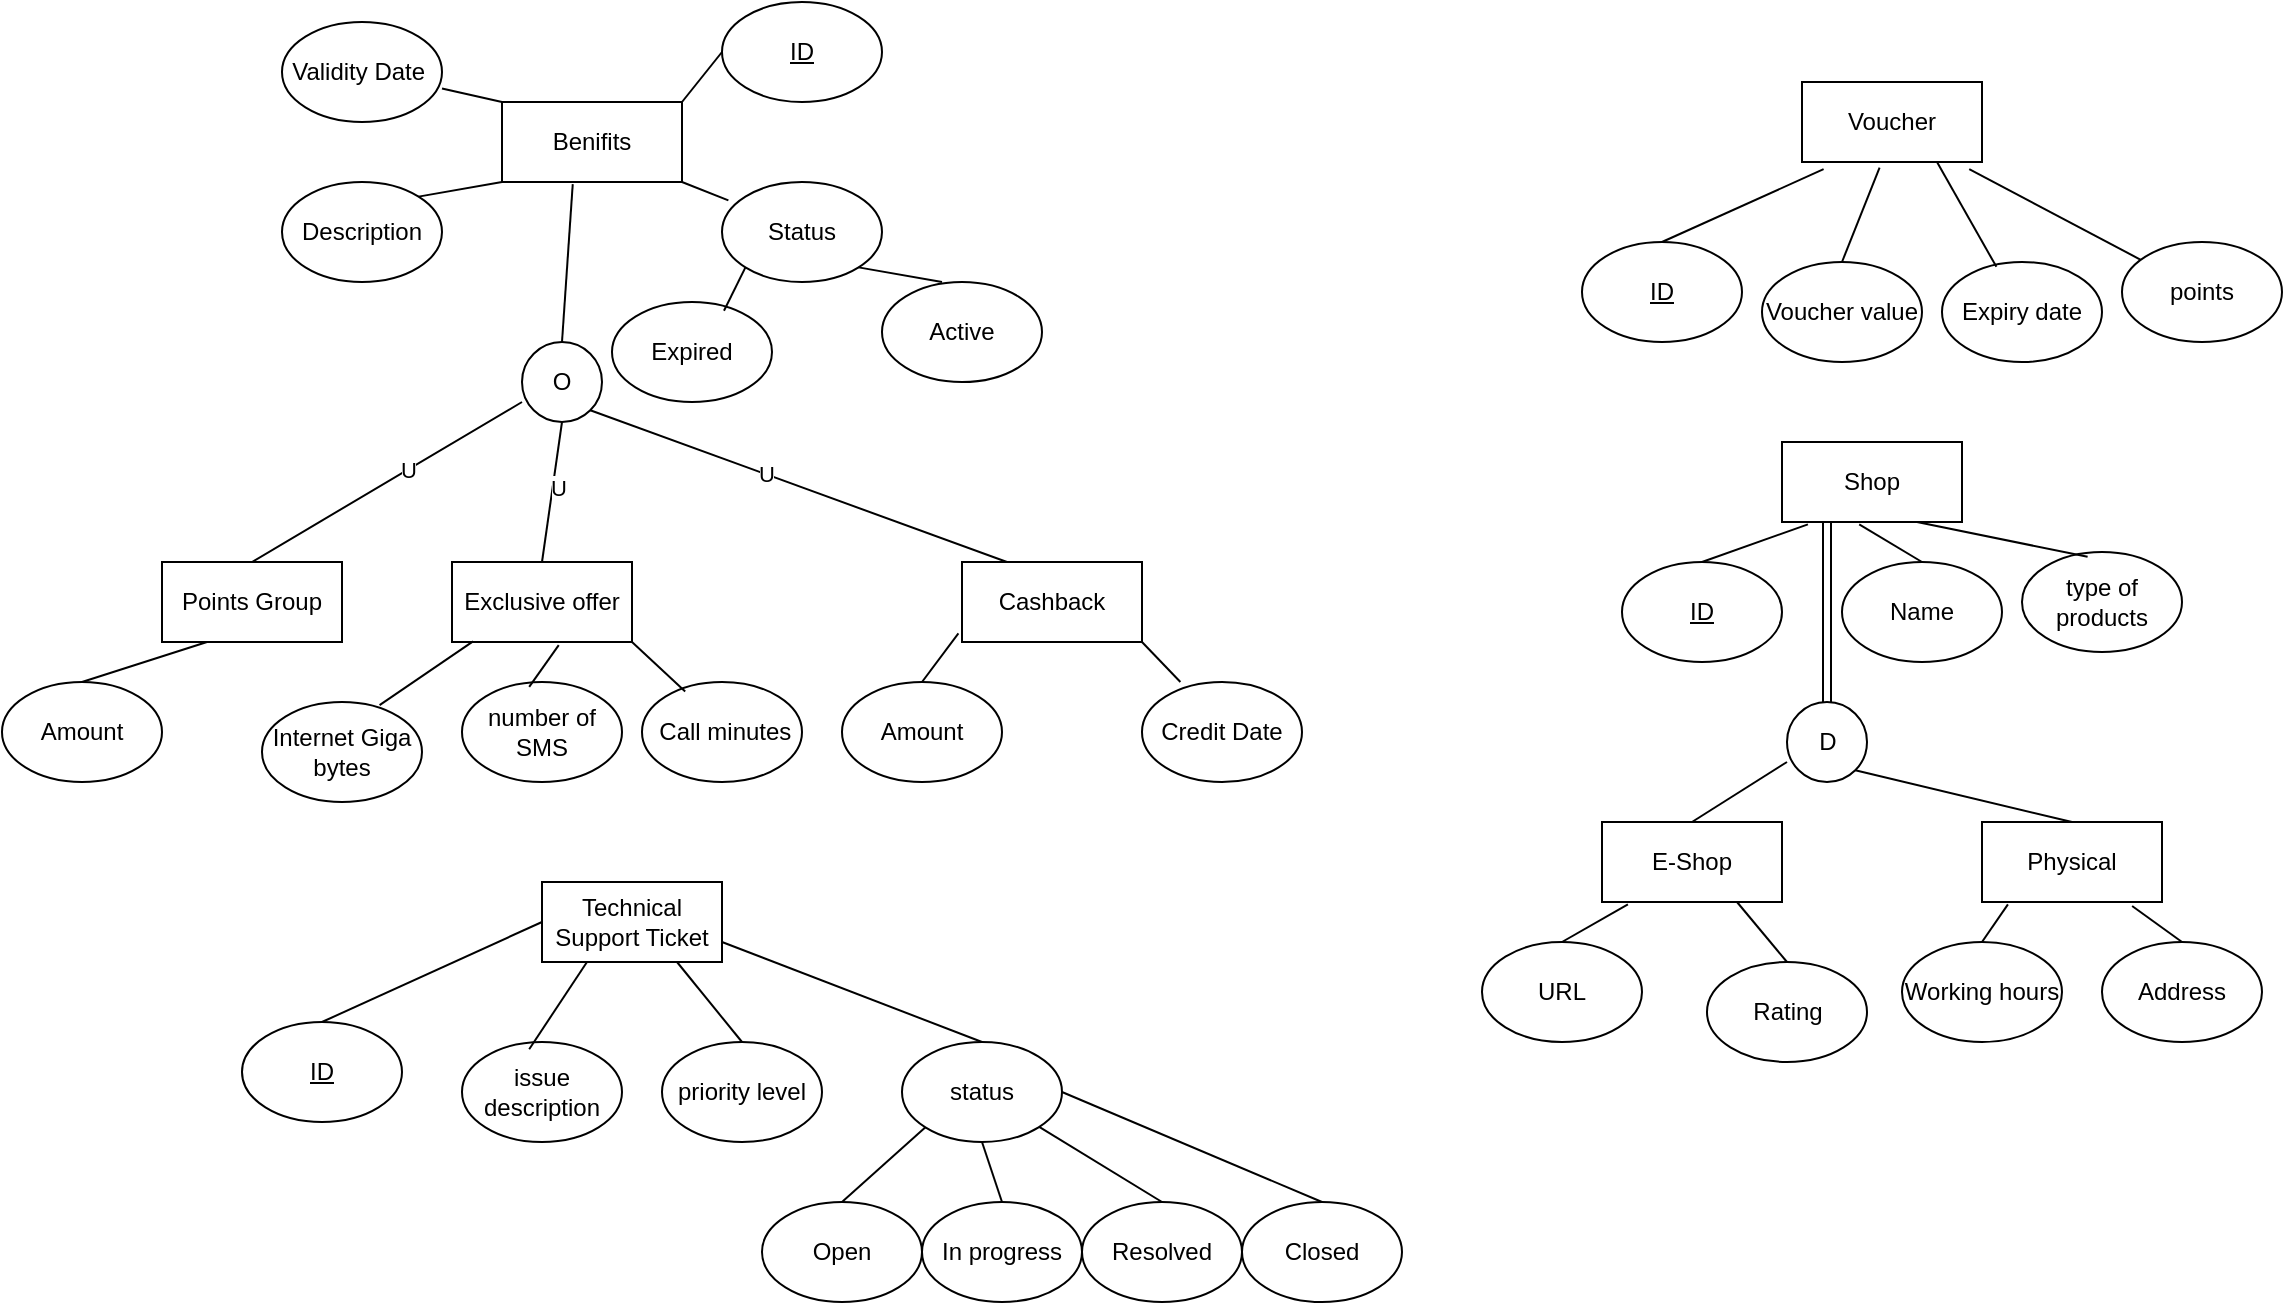 <mxfile version="24.7.16">
  <diagram name="Page-1" id="bzFrpl2pj5LAW_aKo6UX">
    <mxGraphModel dx="1050" dy="522" grid="1" gridSize="10" guides="1" tooltips="1" connect="1" arrows="1" fold="1" page="1" pageScale="1" pageWidth="1169" pageHeight="1654" math="0" shadow="0">
      <root>
        <mxCell id="0" />
        <mxCell id="1" parent="0" />
        <mxCell id="9BoYEC_utU_tpTVn1mRY-117" value="Benifits" style="rounded=0;whiteSpace=wrap;html=1;" vertex="1" parent="1">
          <mxGeometry x="250" y="50" width="90" height="40" as="geometry" />
        </mxCell>
        <mxCell id="9BoYEC_utU_tpTVn1mRY-118" value="&lt;u&gt;ID&lt;/u&gt;" style="ellipse;whiteSpace=wrap;html=1;" vertex="1" parent="1">
          <mxGeometry x="360" width="80" height="50" as="geometry" />
        </mxCell>
        <mxCell id="9BoYEC_utU_tpTVn1mRY-119" value="Validity Date&amp;nbsp;" style="ellipse;whiteSpace=wrap;html=1;" vertex="1" parent="1">
          <mxGeometry x="140" y="10" width="80" height="50" as="geometry" />
        </mxCell>
        <mxCell id="9BoYEC_utU_tpTVn1mRY-120" value="Status" style="ellipse;whiteSpace=wrap;html=1;" vertex="1" parent="1">
          <mxGeometry x="360" y="90" width="80" height="50" as="geometry" />
        </mxCell>
        <mxCell id="9BoYEC_utU_tpTVn1mRY-121" value="Description" style="ellipse;whiteSpace=wrap;html=1;" vertex="1" parent="1">
          <mxGeometry x="140" y="90" width="80" height="50" as="geometry" />
        </mxCell>
        <mxCell id="9BoYEC_utU_tpTVn1mRY-122" value="Active" style="ellipse;whiteSpace=wrap;html=1;" vertex="1" parent="1">
          <mxGeometry x="440" y="140" width="80" height="50" as="geometry" />
        </mxCell>
        <mxCell id="9BoYEC_utU_tpTVn1mRY-123" value="Expired" style="ellipse;whiteSpace=wrap;html=1;" vertex="1" parent="1">
          <mxGeometry x="305" y="150" width="80" height="50" as="geometry" />
        </mxCell>
        <mxCell id="9BoYEC_utU_tpTVn1mRY-124" value="" style="endArrow=none;html=1;rounded=0;entryX=0;entryY=1;entryDx=0;entryDy=0;exitX=0.7;exitY=0.088;exitDx=0;exitDy=0;exitPerimeter=0;" edge="1" parent="1" source="9BoYEC_utU_tpTVn1mRY-123" target="9BoYEC_utU_tpTVn1mRY-120">
          <mxGeometry width="50" height="50" relative="1" as="geometry">
            <mxPoint x="420" y="280" as="sourcePoint" />
            <mxPoint x="470" y="230" as="targetPoint" />
          </mxGeometry>
        </mxCell>
        <mxCell id="9BoYEC_utU_tpTVn1mRY-125" value="" style="endArrow=none;html=1;rounded=0;exitX=1;exitY=0;exitDx=0;exitDy=0;entryX=0;entryY=1;entryDx=0;entryDy=0;" edge="1" parent="1" source="9BoYEC_utU_tpTVn1mRY-121" target="9BoYEC_utU_tpTVn1mRY-117">
          <mxGeometry width="50" height="50" relative="1" as="geometry">
            <mxPoint x="220" y="110" as="sourcePoint" />
            <mxPoint x="270" y="60" as="targetPoint" />
          </mxGeometry>
        </mxCell>
        <mxCell id="9BoYEC_utU_tpTVn1mRY-126" value="" style="endArrow=none;html=1;rounded=0;entryX=1;entryY=1;entryDx=0;entryDy=0;exitX=0.375;exitY=0;exitDx=0;exitDy=0;exitPerimeter=0;" edge="1" parent="1" source="9BoYEC_utU_tpTVn1mRY-122" target="9BoYEC_utU_tpTVn1mRY-120">
          <mxGeometry width="50" height="50" relative="1" as="geometry">
            <mxPoint x="480" y="210" as="sourcePoint" />
            <mxPoint x="530" y="160" as="targetPoint" />
          </mxGeometry>
        </mxCell>
        <mxCell id="9BoYEC_utU_tpTVn1mRY-127" value="" style="endArrow=none;html=1;rounded=0;entryX=0;entryY=0.5;entryDx=0;entryDy=0;exitX=1;exitY=0;exitDx=0;exitDy=0;" edge="1" parent="1" source="9BoYEC_utU_tpTVn1mRY-117" target="9BoYEC_utU_tpTVn1mRY-118">
          <mxGeometry width="50" height="50" relative="1" as="geometry">
            <mxPoint x="390" y="40" as="sourcePoint" />
            <mxPoint x="440" y="-10" as="targetPoint" />
          </mxGeometry>
        </mxCell>
        <mxCell id="9BoYEC_utU_tpTVn1mRY-128" value="" style="endArrow=none;html=1;rounded=0;entryX=0;entryY=0;entryDx=0;entryDy=0;exitX=1;exitY=0.664;exitDx=0;exitDy=0;exitPerimeter=0;" edge="1" parent="1" source="9BoYEC_utU_tpTVn1mRY-119" target="9BoYEC_utU_tpTVn1mRY-117">
          <mxGeometry width="50" height="50" relative="1" as="geometry">
            <mxPoint x="200" y="80" as="sourcePoint" />
            <mxPoint x="250" y="30" as="targetPoint" />
          </mxGeometry>
        </mxCell>
        <mxCell id="9BoYEC_utU_tpTVn1mRY-129" value="" style="endArrow=none;html=1;rounded=0;entryX=0.04;entryY=0.184;entryDx=0;entryDy=0;entryPerimeter=0;exitX=1;exitY=1;exitDx=0;exitDy=0;" edge="1" parent="1" source="9BoYEC_utU_tpTVn1mRY-117" target="9BoYEC_utU_tpTVn1mRY-120">
          <mxGeometry width="50" height="50" relative="1" as="geometry">
            <mxPoint x="370" y="170" as="sourcePoint" />
            <mxPoint x="420" y="120" as="targetPoint" />
          </mxGeometry>
        </mxCell>
        <mxCell id="9BoYEC_utU_tpTVn1mRY-130" value="Points Group" style="rounded=0;whiteSpace=wrap;html=1;" vertex="1" parent="1">
          <mxGeometry x="80" y="280" width="90" height="40" as="geometry" />
        </mxCell>
        <mxCell id="9BoYEC_utU_tpTVn1mRY-131" value="Amount" style="ellipse;whiteSpace=wrap;html=1;" vertex="1" parent="1">
          <mxGeometry y="340" width="80" height="50" as="geometry" />
        </mxCell>
        <mxCell id="9BoYEC_utU_tpTVn1mRY-132" value="" style="endArrow=none;html=1;rounded=0;exitX=0.5;exitY=0;exitDx=0;exitDy=0;entryX=0.25;entryY=1;entryDx=0;entryDy=0;" edge="1" parent="1" source="9BoYEC_utU_tpTVn1mRY-131" target="9BoYEC_utU_tpTVn1mRY-130">
          <mxGeometry width="50" height="50" relative="1" as="geometry">
            <mxPoint x="-80" y="450" as="sourcePoint" />
            <mxPoint x="-30" y="400" as="targetPoint" />
          </mxGeometry>
        </mxCell>
        <mxCell id="9BoYEC_utU_tpTVn1mRY-133" value="Exclusive offer" style="rounded=0;whiteSpace=wrap;html=1;" vertex="1" parent="1">
          <mxGeometry x="225" y="280" width="90" height="40" as="geometry" />
        </mxCell>
        <mxCell id="9BoYEC_utU_tpTVn1mRY-134" value="Internet Giga bytes" style="ellipse;whiteSpace=wrap;html=1;" vertex="1" parent="1">
          <mxGeometry x="130" y="350" width="80" height="50" as="geometry" />
        </mxCell>
        <mxCell id="9BoYEC_utU_tpTVn1mRY-135" value="number of SMS" style="ellipse;whiteSpace=wrap;html=1;" vertex="1" parent="1">
          <mxGeometry x="230" y="340" width="80" height="50" as="geometry" />
        </mxCell>
        <mxCell id="9BoYEC_utU_tpTVn1mRY-136" value="&amp;nbsp;Call minutes" style="ellipse;whiteSpace=wrap;html=1;" vertex="1" parent="1">
          <mxGeometry x="320" y="340" width="80" height="50" as="geometry" />
        </mxCell>
        <mxCell id="9BoYEC_utU_tpTVn1mRY-137" value="" style="endArrow=none;html=1;rounded=0;exitX=0.735;exitY=0.032;exitDx=0;exitDy=0;exitPerimeter=0;entryX=0.117;entryY=0.993;entryDx=0;entryDy=0;entryPerimeter=0;" edge="1" parent="1" source="9BoYEC_utU_tpTVn1mRY-134" target="9BoYEC_utU_tpTVn1mRY-133">
          <mxGeometry width="50" height="50" relative="1" as="geometry">
            <mxPoint x="190" y="460" as="sourcePoint" />
            <mxPoint x="240" y="410" as="targetPoint" />
          </mxGeometry>
        </mxCell>
        <mxCell id="9BoYEC_utU_tpTVn1mRY-138" value="" style="endArrow=none;html=1;rounded=0;exitX=0.42;exitY=0.048;exitDx=0;exitDy=0;exitPerimeter=0;entryX=0.593;entryY=1.04;entryDx=0;entryDy=0;entryPerimeter=0;" edge="1" parent="1" source="9BoYEC_utU_tpTVn1mRY-135" target="9BoYEC_utU_tpTVn1mRY-133">
          <mxGeometry width="50" height="50" relative="1" as="geometry">
            <mxPoint x="240" y="460" as="sourcePoint" />
            <mxPoint x="290" y="410" as="targetPoint" />
          </mxGeometry>
        </mxCell>
        <mxCell id="9BoYEC_utU_tpTVn1mRY-139" value="" style="endArrow=none;html=1;rounded=0;exitX=0.27;exitY=0.096;exitDx=0;exitDy=0;exitPerimeter=0;entryX=1;entryY=1;entryDx=0;entryDy=0;" edge="1" parent="1" source="9BoYEC_utU_tpTVn1mRY-136" target="9BoYEC_utU_tpTVn1mRY-133">
          <mxGeometry width="50" height="50" relative="1" as="geometry">
            <mxPoint x="390" y="440" as="sourcePoint" />
            <mxPoint x="440" y="390" as="targetPoint" />
          </mxGeometry>
        </mxCell>
        <mxCell id="9BoYEC_utU_tpTVn1mRY-140" value="Cashback" style="rounded=0;whiteSpace=wrap;html=1;" vertex="1" parent="1">
          <mxGeometry x="480" y="280" width="90" height="40" as="geometry" />
        </mxCell>
        <mxCell id="9BoYEC_utU_tpTVn1mRY-141" value="Amount" style="ellipse;whiteSpace=wrap;html=1;" vertex="1" parent="1">
          <mxGeometry x="420" y="340" width="80" height="50" as="geometry" />
        </mxCell>
        <mxCell id="9BoYEC_utU_tpTVn1mRY-142" value="" style="endArrow=none;html=1;rounded=0;exitX=0.5;exitY=0;exitDx=0;exitDy=0;entryX=-0.02;entryY=0.893;entryDx=0;entryDy=0;entryPerimeter=0;" edge="1" parent="1" source="9BoYEC_utU_tpTVn1mRY-141" target="9BoYEC_utU_tpTVn1mRY-140">
          <mxGeometry width="50" height="50" relative="1" as="geometry">
            <mxPoint x="560" y="460" as="sourcePoint" />
            <mxPoint x="610" y="410" as="targetPoint" />
          </mxGeometry>
        </mxCell>
        <mxCell id="9BoYEC_utU_tpTVn1mRY-143" value="Credit Date" style="ellipse;whiteSpace=wrap;html=1;" vertex="1" parent="1">
          <mxGeometry x="570" y="340" width="80" height="50" as="geometry" />
        </mxCell>
        <mxCell id="9BoYEC_utU_tpTVn1mRY-144" value="" style="endArrow=none;html=1;rounded=0;entryX=1;entryY=1;entryDx=0;entryDy=0;exitX=0.24;exitY=0;exitDx=0;exitDy=0;exitPerimeter=0;" edge="1" parent="1" source="9BoYEC_utU_tpTVn1mRY-143" target="9BoYEC_utU_tpTVn1mRY-140">
          <mxGeometry width="50" height="50" relative="1" as="geometry">
            <mxPoint x="740" y="480" as="sourcePoint" />
            <mxPoint x="790" y="430" as="targetPoint" />
          </mxGeometry>
        </mxCell>
        <mxCell id="9BoYEC_utU_tpTVn1mRY-145" value="O" style="ellipse;whiteSpace=wrap;html=1;aspect=fixed;" vertex="1" parent="1">
          <mxGeometry x="260" y="170" width="40" height="40" as="geometry" />
        </mxCell>
        <mxCell id="9BoYEC_utU_tpTVn1mRY-146" value="" style="endArrow=none;html=1;rounded=0;exitX=0.5;exitY=0;exitDx=0;exitDy=0;entryX=0.5;entryY=1;entryDx=0;entryDy=0;" edge="1" parent="1" source="9BoYEC_utU_tpTVn1mRY-133" target="9BoYEC_utU_tpTVn1mRY-145">
          <mxGeometry width="50" height="50" relative="1" as="geometry">
            <mxPoint x="240" y="310" as="sourcePoint" />
            <mxPoint x="290" y="260" as="targetPoint" />
          </mxGeometry>
        </mxCell>
        <mxCell id="9BoYEC_utU_tpTVn1mRY-147" value="U" style="edgeLabel;html=1;align=center;verticalAlign=middle;resizable=0;points=[];" vertex="1" connectable="0" parent="9BoYEC_utU_tpTVn1mRY-146">
          <mxGeometry x="0.056" y="-2" relative="1" as="geometry">
            <mxPoint as="offset" />
          </mxGeometry>
        </mxCell>
        <mxCell id="9BoYEC_utU_tpTVn1mRY-148" value="" style="endArrow=none;html=1;rounded=0;entryX=0;entryY=0.75;entryDx=0;entryDy=0;entryPerimeter=0;exitX=0.5;exitY=0;exitDx=0;exitDy=0;" edge="1" parent="1" source="9BoYEC_utU_tpTVn1mRY-130" target="9BoYEC_utU_tpTVn1mRY-145">
          <mxGeometry width="50" height="50" relative="1" as="geometry">
            <mxPoint x="30" y="350" as="sourcePoint" />
            <mxPoint x="80" y="300" as="targetPoint" />
          </mxGeometry>
        </mxCell>
        <mxCell id="9BoYEC_utU_tpTVn1mRY-149" value="U" style="edgeLabel;html=1;align=center;verticalAlign=middle;resizable=0;points=[];" vertex="1" connectable="0" parent="9BoYEC_utU_tpTVn1mRY-148">
          <mxGeometry x="0.152" relative="1" as="geometry">
            <mxPoint as="offset" />
          </mxGeometry>
        </mxCell>
        <mxCell id="9BoYEC_utU_tpTVn1mRY-150" value="" style="endArrow=none;html=1;rounded=0;entryX=1;entryY=1;entryDx=0;entryDy=0;exitX=0.25;exitY=0;exitDx=0;exitDy=0;" edge="1" parent="1" source="9BoYEC_utU_tpTVn1mRY-140" target="9BoYEC_utU_tpTVn1mRY-145">
          <mxGeometry width="50" height="50" relative="1" as="geometry">
            <mxPoint x="450" y="350" as="sourcePoint" />
            <mxPoint x="500" y="300" as="targetPoint" />
          </mxGeometry>
        </mxCell>
        <mxCell id="9BoYEC_utU_tpTVn1mRY-151" value="U" style="edgeLabel;html=1;align=center;verticalAlign=middle;resizable=0;points=[];" vertex="1" connectable="0" parent="9BoYEC_utU_tpTVn1mRY-150">
          <mxGeometry x="0.154" relative="1" as="geometry">
            <mxPoint as="offset" />
          </mxGeometry>
        </mxCell>
        <mxCell id="9BoYEC_utU_tpTVn1mRY-152" value="" style="endArrow=none;html=1;rounded=0;entryX=0.393;entryY=1.027;entryDx=0;entryDy=0;entryPerimeter=0;exitX=0.5;exitY=0;exitDx=0;exitDy=0;" edge="1" parent="1" source="9BoYEC_utU_tpTVn1mRY-145" target="9BoYEC_utU_tpTVn1mRY-117">
          <mxGeometry width="50" height="50" relative="1" as="geometry">
            <mxPoint x="290" y="220" as="sourcePoint" />
            <mxPoint x="340" y="170" as="targetPoint" />
          </mxGeometry>
        </mxCell>
        <mxCell id="9BoYEC_utU_tpTVn1mRY-154" value="Voucher" style="rounded=0;whiteSpace=wrap;html=1;" vertex="1" parent="1">
          <mxGeometry x="900" y="40" width="90" height="40" as="geometry" />
        </mxCell>
        <mxCell id="9BoYEC_utU_tpTVn1mRY-192" value="&lt;u&gt;ID&lt;/u&gt;" style="ellipse;whiteSpace=wrap;html=1;" vertex="1" parent="1">
          <mxGeometry x="790" y="120" width="80" height="50" as="geometry" />
        </mxCell>
        <mxCell id="9BoYEC_utU_tpTVn1mRY-193" value="Voucher value" style="ellipse;whiteSpace=wrap;html=1;" vertex="1" parent="1">
          <mxGeometry x="880" y="130" width="80" height="50" as="geometry" />
        </mxCell>
        <mxCell id="9BoYEC_utU_tpTVn1mRY-194" value="Expiry date" style="ellipse;whiteSpace=wrap;html=1;" vertex="1" parent="1">
          <mxGeometry x="970" y="130" width="80" height="50" as="geometry" />
        </mxCell>
        <mxCell id="9BoYEC_utU_tpTVn1mRY-195" value="points" style="ellipse;whiteSpace=wrap;html=1;" vertex="1" parent="1">
          <mxGeometry x="1060" y="120" width="80" height="50" as="geometry" />
        </mxCell>
        <mxCell id="9BoYEC_utU_tpTVn1mRY-197" value="" style="endArrow=none;html=1;rounded=0;entryX=0.12;entryY=1.09;entryDx=0;entryDy=0;entryPerimeter=0;exitX=0.5;exitY=0;exitDx=0;exitDy=0;" edge="1" parent="1" source="9BoYEC_utU_tpTVn1mRY-192" target="9BoYEC_utU_tpTVn1mRY-154">
          <mxGeometry width="50" height="50" relative="1" as="geometry">
            <mxPoint x="850" y="120" as="sourcePoint" />
            <mxPoint x="900" y="70" as="targetPoint" />
          </mxGeometry>
        </mxCell>
        <mxCell id="9BoYEC_utU_tpTVn1mRY-199" value="" style="endArrow=none;html=1;rounded=0;exitX=0.5;exitY=0;exitDx=0;exitDy=0;entryX=0.431;entryY=1.07;entryDx=0;entryDy=0;entryPerimeter=0;" edge="1" parent="1" source="9BoYEC_utU_tpTVn1mRY-193" target="9BoYEC_utU_tpTVn1mRY-154">
          <mxGeometry width="50" height="50" relative="1" as="geometry">
            <mxPoint x="900" y="130" as="sourcePoint" />
            <mxPoint x="950" y="80" as="targetPoint" />
          </mxGeometry>
        </mxCell>
        <mxCell id="9BoYEC_utU_tpTVn1mRY-200" value="" style="endArrow=none;html=1;rounded=0;entryX=0.75;entryY=1;entryDx=0;entryDy=0;exitX=0.34;exitY=0.048;exitDx=0;exitDy=0;exitPerimeter=0;" edge="1" parent="1" source="9BoYEC_utU_tpTVn1mRY-194" target="9BoYEC_utU_tpTVn1mRY-154">
          <mxGeometry width="50" height="50" relative="1" as="geometry">
            <mxPoint x="1020" y="140" as="sourcePoint" />
            <mxPoint x="1070" y="90" as="targetPoint" />
          </mxGeometry>
        </mxCell>
        <mxCell id="9BoYEC_utU_tpTVn1mRY-201" value="" style="endArrow=none;html=1;rounded=0;entryX=0.929;entryY=1.09;entryDx=0;entryDy=0;entryPerimeter=0;" edge="1" parent="1" source="9BoYEC_utU_tpTVn1mRY-195" target="9BoYEC_utU_tpTVn1mRY-154">
          <mxGeometry width="50" height="50" relative="1" as="geometry">
            <mxPoint x="1050" y="100" as="sourcePoint" />
            <mxPoint x="1100" y="50" as="targetPoint" />
          </mxGeometry>
        </mxCell>
        <mxCell id="9BoYEC_utU_tpTVn1mRY-202" value="Shop" style="rounded=0;whiteSpace=wrap;html=1;" vertex="1" parent="1">
          <mxGeometry x="890" y="220" width="90" height="40" as="geometry" />
        </mxCell>
        <mxCell id="9BoYEC_utU_tpTVn1mRY-203" value="&lt;u&gt;ID&lt;/u&gt;" style="ellipse;whiteSpace=wrap;html=1;" vertex="1" parent="1">
          <mxGeometry x="810" y="280" width="80" height="50" as="geometry" />
        </mxCell>
        <mxCell id="9BoYEC_utU_tpTVn1mRY-204" value="Name" style="ellipse;whiteSpace=wrap;html=1;" vertex="1" parent="1">
          <mxGeometry x="920" y="280" width="80" height="50" as="geometry" />
        </mxCell>
        <mxCell id="9BoYEC_utU_tpTVn1mRY-205" value="type of products" style="ellipse;whiteSpace=wrap;html=1;" vertex="1" parent="1">
          <mxGeometry x="1010" y="275" width="80" height="50" as="geometry" />
        </mxCell>
        <mxCell id="9BoYEC_utU_tpTVn1mRY-206" value="" style="endArrow=none;html=1;rounded=0;exitX=0.5;exitY=0;exitDx=0;exitDy=0;entryX=0.144;entryY=1.03;entryDx=0;entryDy=0;entryPerimeter=0;" edge="1" parent="1" source="9BoYEC_utU_tpTVn1mRY-203" target="9BoYEC_utU_tpTVn1mRY-202">
          <mxGeometry width="50" height="50" relative="1" as="geometry">
            <mxPoint x="895" y="340" as="sourcePoint" />
            <mxPoint x="945" y="290" as="targetPoint" />
          </mxGeometry>
        </mxCell>
        <mxCell id="9BoYEC_utU_tpTVn1mRY-208" value="" style="endArrow=none;html=1;rounded=0;entryX=0.429;entryY=1.03;entryDx=0;entryDy=0;entryPerimeter=0;exitX=0.5;exitY=0;exitDx=0;exitDy=0;" edge="1" parent="1" source="9BoYEC_utU_tpTVn1mRY-204" target="9BoYEC_utU_tpTVn1mRY-202">
          <mxGeometry width="50" height="50" relative="1" as="geometry">
            <mxPoint x="935" y="340" as="sourcePoint" />
            <mxPoint x="985" y="290" as="targetPoint" />
          </mxGeometry>
        </mxCell>
        <mxCell id="9BoYEC_utU_tpTVn1mRY-209" value="" style="endArrow=none;html=1;rounded=0;entryX=0.75;entryY=1;entryDx=0;entryDy=0;exitX=0.41;exitY=0.048;exitDx=0;exitDy=0;exitPerimeter=0;" edge="1" parent="1" source="9BoYEC_utU_tpTVn1mRY-205" target="9BoYEC_utU_tpTVn1mRY-202">
          <mxGeometry width="50" height="50" relative="1" as="geometry">
            <mxPoint x="1045" y="340" as="sourcePoint" />
            <mxPoint x="1095" y="290" as="targetPoint" />
          </mxGeometry>
        </mxCell>
        <mxCell id="9BoYEC_utU_tpTVn1mRY-211" value="Physical" style="rounded=0;whiteSpace=wrap;html=1;" vertex="1" parent="1">
          <mxGeometry x="990" y="410" width="90" height="40" as="geometry" />
        </mxCell>
        <mxCell id="9BoYEC_utU_tpTVn1mRY-212" value="Working hours" style="ellipse;whiteSpace=wrap;html=1;" vertex="1" parent="1">
          <mxGeometry x="950" y="470" width="80" height="50" as="geometry" />
        </mxCell>
        <mxCell id="9BoYEC_utU_tpTVn1mRY-213" value="Address" style="ellipse;whiteSpace=wrap;html=1;" vertex="1" parent="1">
          <mxGeometry x="1050" y="470" width="80" height="50" as="geometry" />
        </mxCell>
        <mxCell id="9BoYEC_utU_tpTVn1mRY-215" value="" style="endArrow=none;html=1;rounded=0;exitX=0.5;exitY=0;exitDx=0;exitDy=0;entryX=0.144;entryY=1.03;entryDx=0;entryDy=0;entryPerimeter=0;" edge="1" parent="1" source="9BoYEC_utU_tpTVn1mRY-212" target="9BoYEC_utU_tpTVn1mRY-211">
          <mxGeometry width="50" height="50" relative="1" as="geometry">
            <mxPoint x="937.5" y="570" as="sourcePoint" />
            <mxPoint x="987.5" y="520" as="targetPoint" />
          </mxGeometry>
        </mxCell>
        <mxCell id="9BoYEC_utU_tpTVn1mRY-216" value="" style="endArrow=none;html=1;rounded=0;entryX=0.834;entryY=1.05;entryDx=0;entryDy=0;entryPerimeter=0;exitX=0.5;exitY=0;exitDx=0;exitDy=0;" edge="1" parent="1" source="9BoYEC_utU_tpTVn1mRY-213" target="9BoYEC_utU_tpTVn1mRY-211">
          <mxGeometry width="50" height="50" relative="1" as="geometry">
            <mxPoint x="977.5" y="570" as="sourcePoint" />
            <mxPoint x="1027.5" y="520" as="targetPoint" />
          </mxGeometry>
        </mxCell>
        <mxCell id="9BoYEC_utU_tpTVn1mRY-218" value="E-Shop" style="rounded=0;whiteSpace=wrap;html=1;" vertex="1" parent="1">
          <mxGeometry x="800" y="410" width="90" height="40" as="geometry" />
        </mxCell>
        <mxCell id="9BoYEC_utU_tpTVn1mRY-219" value="URL" style="ellipse;whiteSpace=wrap;html=1;" vertex="1" parent="1">
          <mxGeometry x="740" y="470" width="80" height="50" as="geometry" />
        </mxCell>
        <mxCell id="9BoYEC_utU_tpTVn1mRY-220" value="Rating" style="ellipse;whiteSpace=wrap;html=1;" vertex="1" parent="1">
          <mxGeometry x="852.5" y="480" width="80" height="50" as="geometry" />
        </mxCell>
        <mxCell id="9BoYEC_utU_tpTVn1mRY-222" value="" style="endArrow=none;html=1;rounded=0;exitX=0.5;exitY=0;exitDx=0;exitDy=0;entryX=0.144;entryY=1.03;entryDx=0;entryDy=0;entryPerimeter=0;" edge="1" parent="1" source="9BoYEC_utU_tpTVn1mRY-219" target="9BoYEC_utU_tpTVn1mRY-218">
          <mxGeometry width="50" height="50" relative="1" as="geometry">
            <mxPoint x="650" y="560" as="sourcePoint" />
            <mxPoint x="700" y="510" as="targetPoint" />
          </mxGeometry>
        </mxCell>
        <mxCell id="9BoYEC_utU_tpTVn1mRY-223" value="" style="endArrow=none;html=1;rounded=0;entryX=0.75;entryY=1;entryDx=0;entryDy=0;exitX=0.5;exitY=0;exitDx=0;exitDy=0;" edge="1" parent="1" source="9BoYEC_utU_tpTVn1mRY-220" target="9BoYEC_utU_tpTVn1mRY-218">
          <mxGeometry width="50" height="50" relative="1" as="geometry">
            <mxPoint x="690" y="560" as="sourcePoint" />
            <mxPoint x="740" y="510" as="targetPoint" />
          </mxGeometry>
        </mxCell>
        <mxCell id="9BoYEC_utU_tpTVn1mRY-228" value="" style="shape=link;html=1;rounded=0;entryX=0.25;entryY=1;entryDx=0;entryDy=0;exitX=0.5;exitY=0;exitDx=0;exitDy=0;" edge="1" parent="1" source="9BoYEC_utU_tpTVn1mRY-229" target="9BoYEC_utU_tpTVn1mRY-202">
          <mxGeometry width="100" relative="1" as="geometry">
            <mxPoint x="870" y="470" as="sourcePoint" />
            <mxPoint x="930" y="450" as="targetPoint" />
          </mxGeometry>
        </mxCell>
        <mxCell id="9BoYEC_utU_tpTVn1mRY-229" value="D" style="ellipse;whiteSpace=wrap;html=1;aspect=fixed;" vertex="1" parent="1">
          <mxGeometry x="892.5" y="350" width="40" height="40" as="geometry" />
        </mxCell>
        <mxCell id="9BoYEC_utU_tpTVn1mRY-232" value="" style="endArrow=none;html=1;rounded=0;entryX=0;entryY=0.75;entryDx=0;entryDy=0;entryPerimeter=0;exitX=0.5;exitY=0;exitDx=0;exitDy=0;" edge="1" parent="1" source="9BoYEC_utU_tpTVn1mRY-218" target="9BoYEC_utU_tpTVn1mRY-229">
          <mxGeometry width="50" height="50" relative="1" as="geometry">
            <mxPoint x="730" y="470" as="sourcePoint" />
            <mxPoint x="780" y="420" as="targetPoint" />
          </mxGeometry>
        </mxCell>
        <mxCell id="9BoYEC_utU_tpTVn1mRY-233" value="" style="endArrow=none;html=1;rounded=0;entryX=1;entryY=1;entryDx=0;entryDy=0;exitX=0.5;exitY=0;exitDx=0;exitDy=0;" edge="1" parent="1" source="9BoYEC_utU_tpTVn1mRY-211" target="9BoYEC_utU_tpTVn1mRY-229">
          <mxGeometry width="50" height="50" relative="1" as="geometry">
            <mxPoint x="990" y="480" as="sourcePoint" />
            <mxPoint x="1040" y="430" as="targetPoint" />
          </mxGeometry>
        </mxCell>
        <mxCell id="9BoYEC_utU_tpTVn1mRY-234" value="Technical Support Ticket" style="rounded=0;whiteSpace=wrap;html=1;" vertex="1" parent="1">
          <mxGeometry x="270" y="440" width="90" height="40" as="geometry" />
        </mxCell>
        <mxCell id="9BoYEC_utU_tpTVn1mRY-236" value="&lt;u&gt;ID&lt;/u&gt;" style="ellipse;whiteSpace=wrap;html=1;" vertex="1" parent="1">
          <mxGeometry x="120" y="510" width="80" height="50" as="geometry" />
        </mxCell>
        <mxCell id="9BoYEC_utU_tpTVn1mRY-237" value="issue description" style="ellipse;whiteSpace=wrap;html=1;" vertex="1" parent="1">
          <mxGeometry x="230" y="520" width="80" height="50" as="geometry" />
        </mxCell>
        <mxCell id="9BoYEC_utU_tpTVn1mRY-238" value="priority level" style="ellipse;whiteSpace=wrap;html=1;" vertex="1" parent="1">
          <mxGeometry x="330" y="520" width="80" height="50" as="geometry" />
        </mxCell>
        <mxCell id="9BoYEC_utU_tpTVn1mRY-239" value="status" style="ellipse;whiteSpace=wrap;html=1;" vertex="1" parent="1">
          <mxGeometry x="450" y="520" width="80" height="50" as="geometry" />
        </mxCell>
        <mxCell id="9BoYEC_utU_tpTVn1mRY-240" value="Open" style="ellipse;whiteSpace=wrap;html=1;" vertex="1" parent="1">
          <mxGeometry x="380" y="600" width="80" height="50" as="geometry" />
        </mxCell>
        <mxCell id="9BoYEC_utU_tpTVn1mRY-241" value="" style="endArrow=none;html=1;rounded=0;exitX=0.5;exitY=0;exitDx=0;exitDy=0;entryX=0;entryY=1;entryDx=0;entryDy=0;" edge="1" parent="1" source="9BoYEC_utU_tpTVn1mRY-240" target="9BoYEC_utU_tpTVn1mRY-239">
          <mxGeometry width="50" height="50" relative="1" as="geometry">
            <mxPoint x="330" y="729" as="sourcePoint" />
            <mxPoint x="493" y="620" as="targetPoint" />
          </mxGeometry>
        </mxCell>
        <mxCell id="9BoYEC_utU_tpTVn1mRY-242" value="In progress" style="ellipse;whiteSpace=wrap;html=1;" vertex="1" parent="1">
          <mxGeometry x="460" y="600" width="80" height="50" as="geometry" />
        </mxCell>
        <mxCell id="9BoYEC_utU_tpTVn1mRY-243" value="" style="endArrow=none;html=1;rounded=0;exitX=0.5;exitY=0;exitDx=0;exitDy=0;entryX=0.5;entryY=1;entryDx=0;entryDy=0;" edge="1" parent="1" source="9BoYEC_utU_tpTVn1mRY-242" target="9BoYEC_utU_tpTVn1mRY-239">
          <mxGeometry width="50" height="50" relative="1" as="geometry">
            <mxPoint x="455" y="729" as="sourcePoint" />
            <mxPoint x="520" y="620" as="targetPoint" />
          </mxGeometry>
        </mxCell>
        <mxCell id="9BoYEC_utU_tpTVn1mRY-244" value="Resolved" style="ellipse;whiteSpace=wrap;html=1;" vertex="1" parent="1">
          <mxGeometry x="540" y="600" width="80" height="50" as="geometry" />
        </mxCell>
        <mxCell id="9BoYEC_utU_tpTVn1mRY-245" value="" style="endArrow=none;html=1;rounded=0;exitX=0.5;exitY=0;exitDx=0;exitDy=0;" edge="1" parent="1" source="9BoYEC_utU_tpTVn1mRY-244" target="9BoYEC_utU_tpTVn1mRY-239">
          <mxGeometry width="50" height="50" relative="1" as="geometry">
            <mxPoint x="530" y="719" as="sourcePoint" />
            <mxPoint x="693" y="610" as="targetPoint" />
          </mxGeometry>
        </mxCell>
        <mxCell id="9BoYEC_utU_tpTVn1mRY-246" value="Closed" style="ellipse;whiteSpace=wrap;html=1;" vertex="1" parent="1">
          <mxGeometry x="620" y="600" width="80" height="50" as="geometry" />
        </mxCell>
        <mxCell id="9BoYEC_utU_tpTVn1mRY-247" value="" style="endArrow=none;html=1;rounded=0;exitX=0.5;exitY=0;exitDx=0;exitDy=0;entryX=1;entryY=0.5;entryDx=0;entryDy=0;" edge="1" parent="1" source="9BoYEC_utU_tpTVn1mRY-246" target="9BoYEC_utU_tpTVn1mRY-239">
          <mxGeometry width="50" height="50" relative="1" as="geometry">
            <mxPoint x="620" y="728.5" as="sourcePoint" />
            <mxPoint x="783" y="619.5" as="targetPoint" />
          </mxGeometry>
        </mxCell>
        <mxCell id="9BoYEC_utU_tpTVn1mRY-248" value="" style="endArrow=none;html=1;rounded=0;entryX=0;entryY=0.5;entryDx=0;entryDy=0;exitX=0.5;exitY=0;exitDx=0;exitDy=0;" edge="1" parent="1" source="9BoYEC_utU_tpTVn1mRY-236" target="9BoYEC_utU_tpTVn1mRY-234">
          <mxGeometry width="50" height="50" relative="1" as="geometry">
            <mxPoint x="190" y="560" as="sourcePoint" />
            <mxPoint x="240" y="510" as="targetPoint" />
          </mxGeometry>
        </mxCell>
        <mxCell id="9BoYEC_utU_tpTVn1mRY-249" value="" style="endArrow=none;html=1;rounded=0;exitX=0.42;exitY=0.072;exitDx=0;exitDy=0;exitPerimeter=0;entryX=0.25;entryY=1;entryDx=0;entryDy=0;" edge="1" parent="1" source="9BoYEC_utU_tpTVn1mRY-237" target="9BoYEC_utU_tpTVn1mRY-234">
          <mxGeometry width="50" height="50" relative="1" as="geometry">
            <mxPoint x="240" y="570" as="sourcePoint" />
            <mxPoint x="290" y="520" as="targetPoint" />
          </mxGeometry>
        </mxCell>
        <mxCell id="9BoYEC_utU_tpTVn1mRY-250" value="" style="endArrow=none;html=1;rounded=0;entryX=0.75;entryY=1;entryDx=0;entryDy=0;exitX=0.5;exitY=0;exitDx=0;exitDy=0;" edge="1" parent="1" source="9BoYEC_utU_tpTVn1mRY-238" target="9BoYEC_utU_tpTVn1mRY-234">
          <mxGeometry width="50" height="50" relative="1" as="geometry">
            <mxPoint x="390" y="560" as="sourcePoint" />
            <mxPoint x="440" y="510" as="targetPoint" />
          </mxGeometry>
        </mxCell>
        <mxCell id="9BoYEC_utU_tpTVn1mRY-251" value="" style="endArrow=none;html=1;rounded=0;exitX=0.5;exitY=0;exitDx=0;exitDy=0;entryX=1;entryY=0.75;entryDx=0;entryDy=0;" edge="1" parent="1" source="9BoYEC_utU_tpTVn1mRY-239" target="9BoYEC_utU_tpTVn1mRY-234">
          <mxGeometry width="50" height="50" relative="1" as="geometry">
            <mxPoint x="410" y="550" as="sourcePoint" />
            <mxPoint x="460" y="500" as="targetPoint" />
          </mxGeometry>
        </mxCell>
      </root>
    </mxGraphModel>
  </diagram>
</mxfile>
